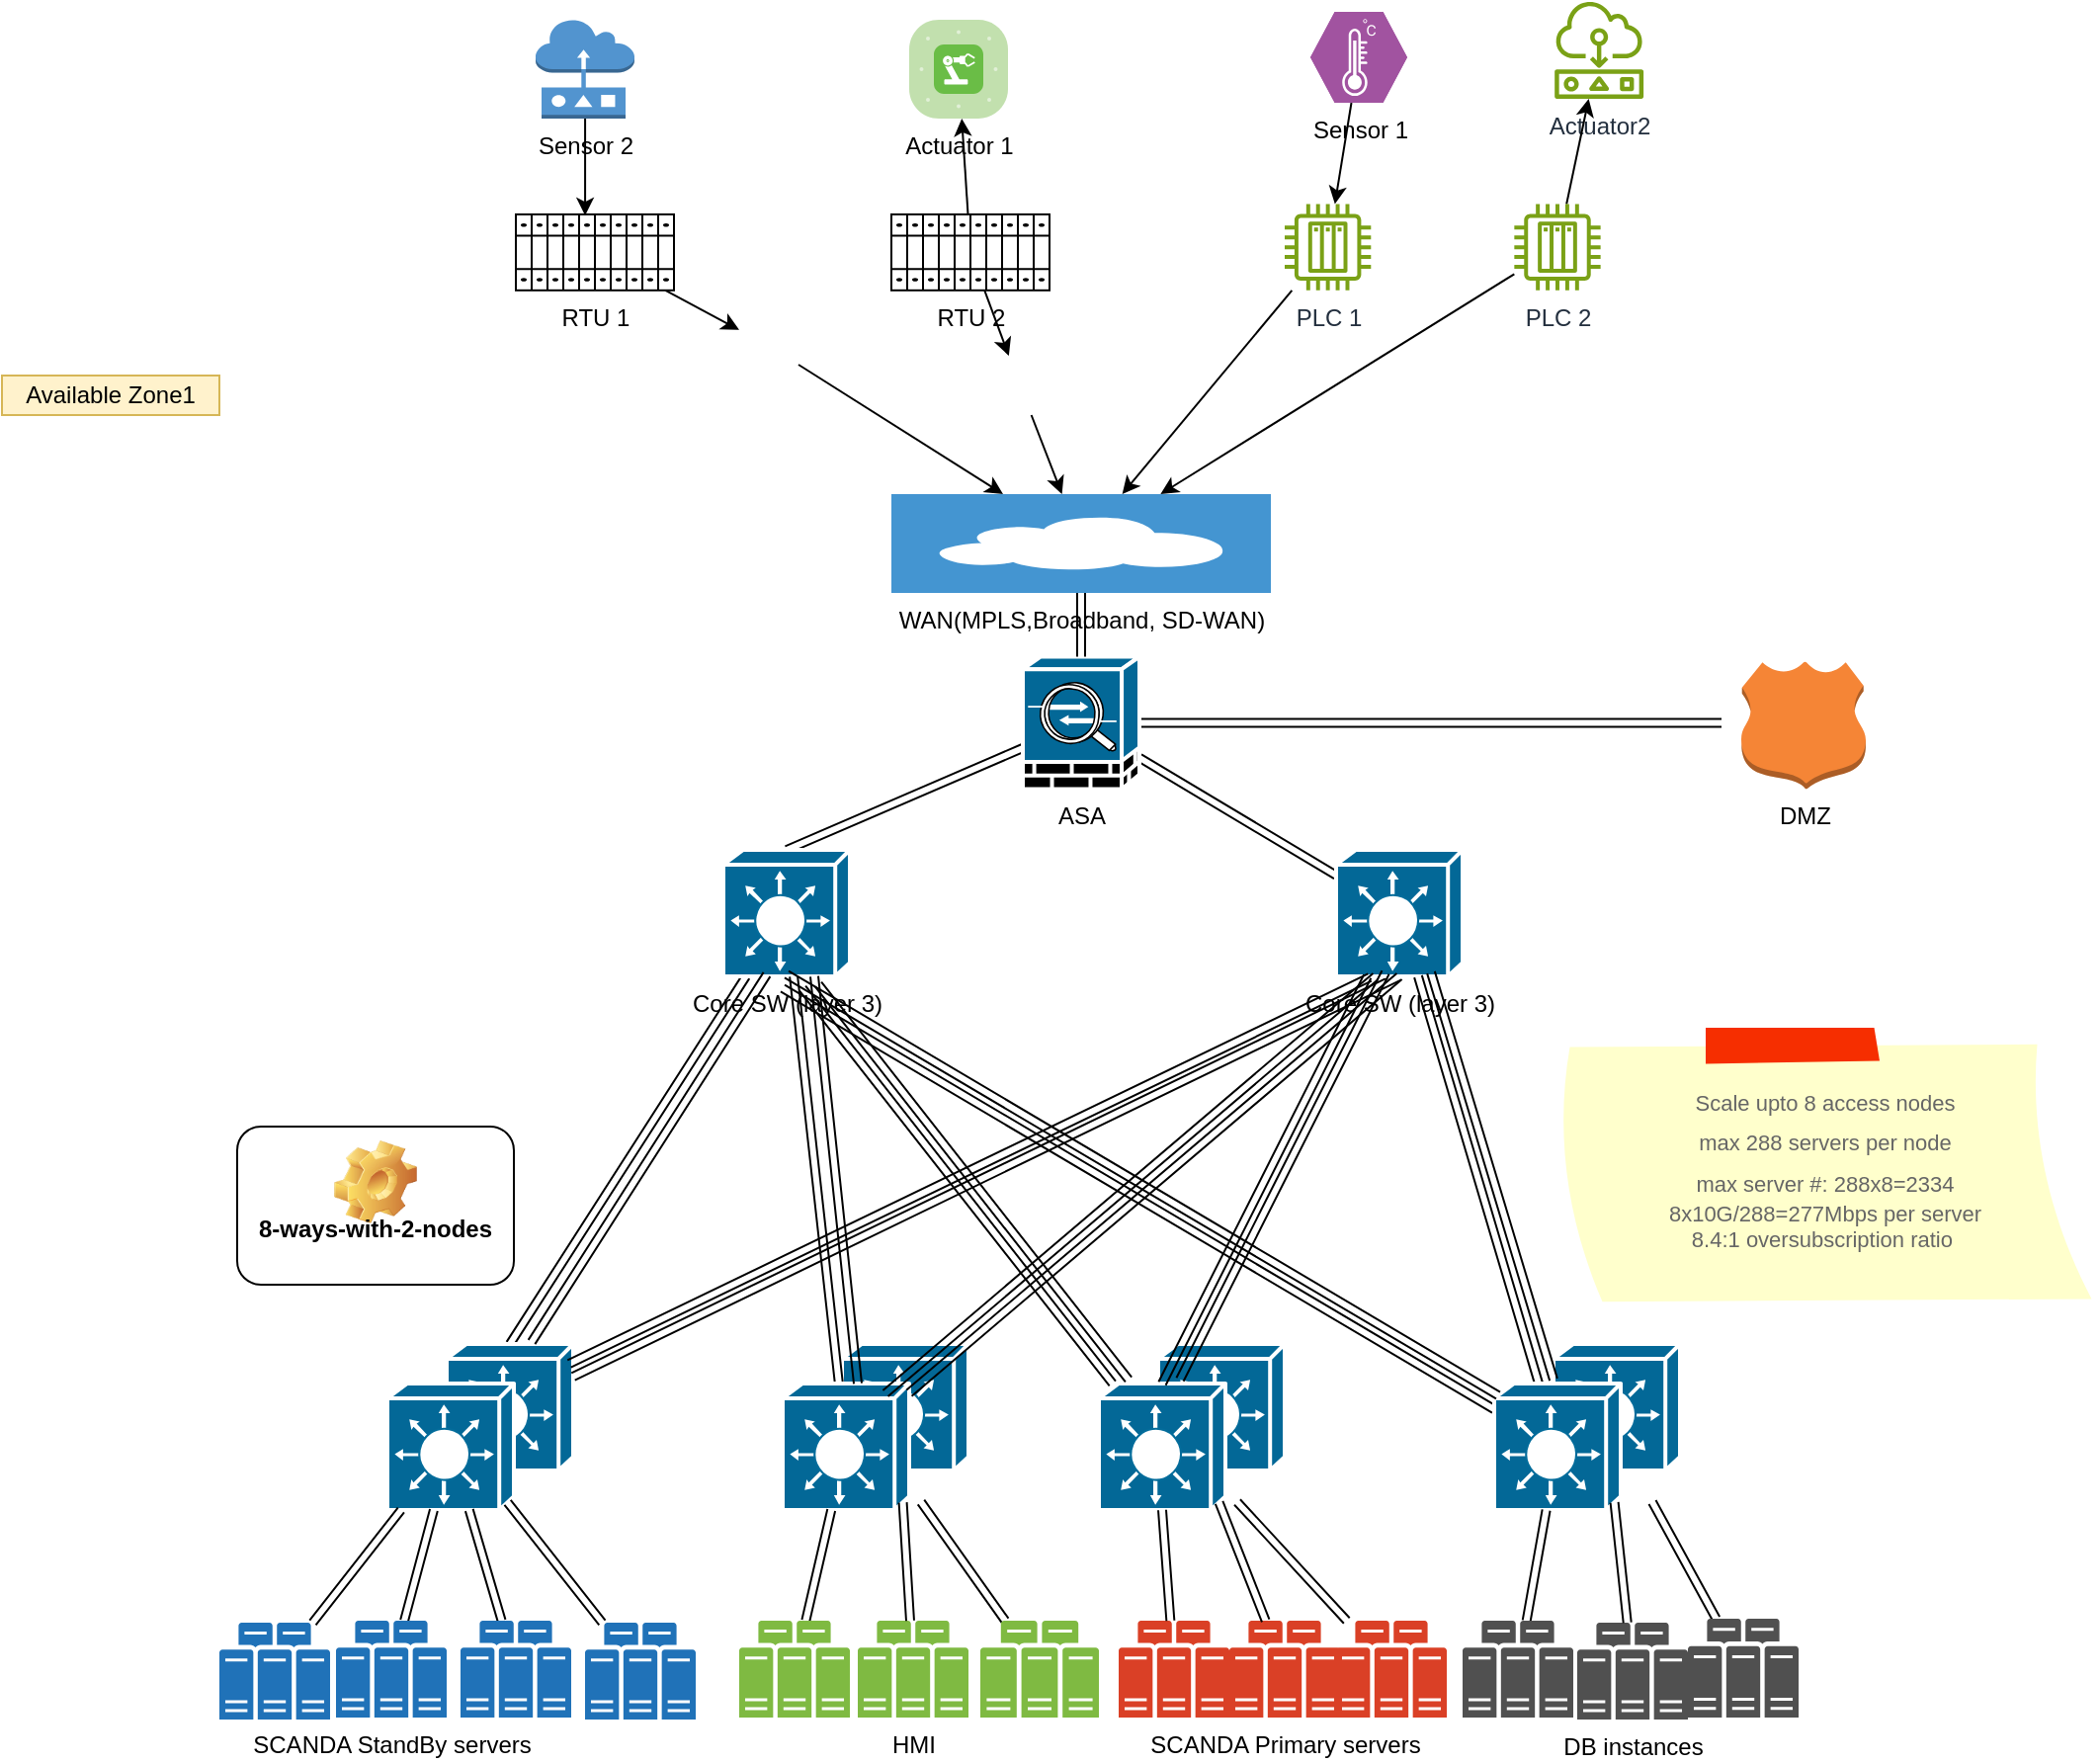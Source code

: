 <mxfile version="24.5.3" type="github">
  <diagram name="Page-1" id="822b0af5-4adb-64df-f703-e8dfc1f81529">
    <mxGraphModel dx="2324" dy="1588" grid="1" gridSize="10" guides="1" tooltips="1" connect="1" arrows="1" fold="1" page="1" pageScale="1" pageWidth="1100" pageHeight="850" background="none" math="0" shadow="0">
      <root>
        <mxCell id="0" />
        <mxCell id="1" parent="0" />
        <mxCell id="rNgzCEydJQi0zjgkLkP2-12" style="rounded=0;orthogonalLoop=1;jettySize=auto;html=1;exitX=0.5;exitY=0;exitDx=0;exitDy=0;exitPerimeter=0;shape=link;" parent="1" source="rNgzCEydJQi0zjgkLkP2-5" target="rNgzCEydJQi0zjgkLkP2-2" edge="1">
          <mxGeometry relative="1" as="geometry" />
        </mxCell>
        <mxCell id="rNgzCEydJQi0zjgkLkP2-5" value="" style="shape=mxgraph.cisco.switches.layer_3_switch;sketch=0;html=1;pointerEvents=1;dashed=0;fillColor=#036897;strokeColor=#ffffff;strokeWidth=2;verticalLabelPosition=bottom;verticalAlign=top;align=center;outlineConnect=0;" parent="1" vertex="1">
          <mxGeometry x="215" y="610" width="64" height="64" as="geometry" />
        </mxCell>
        <mxCell id="rNgzCEydJQi0zjgkLkP2-1" value="8-ways-with-2-nodes&lt;div&gt;&lt;br&gt;&lt;/div&gt;" style="label;whiteSpace=wrap;html=1;align=center;verticalAlign=bottom;spacingLeft=0;spacingBottom=4;imageAlign=center;imageVerticalAlign=top;image=img/clipart/Gear_128x128.png" parent="1" vertex="1">
          <mxGeometry x="109" y="500" width="140" height="80" as="geometry" />
        </mxCell>
        <mxCell id="kgxJePqGxtui9cHz7qdS-7" style="rounded=0;orthogonalLoop=1;jettySize=auto;html=1;exitX=0.5;exitY=0;exitDx=0;exitDy=0;exitPerimeter=0;shape=link;" edge="1" parent="1" source="rNgzCEydJQi0zjgkLkP2-2" target="kgxJePqGxtui9cHz7qdS-3">
          <mxGeometry relative="1" as="geometry" />
        </mxCell>
        <mxCell id="rNgzCEydJQi0zjgkLkP2-2" value="Core SW (layer 3)" style="shape=mxgraph.cisco.switches.layer_3_switch;sketch=0;html=1;pointerEvents=1;dashed=0;fillColor=#036897;strokeColor=#ffffff;strokeWidth=2;verticalLabelPosition=bottom;verticalAlign=top;align=center;outlineConnect=0;" parent="1" vertex="1">
          <mxGeometry x="355" y="360" width="64" height="64" as="geometry" />
        </mxCell>
        <mxCell id="rNgzCEydJQi0zjgkLkP2-14" style="rounded=0;orthogonalLoop=1;jettySize=auto;html=1;exitX=0.5;exitY=1;exitDx=0;exitDy=0;exitPerimeter=0;shape=link;" parent="1" source="rNgzCEydJQi0zjgkLkP2-3" target="rNgzCEydJQi0zjgkLkP2-5" edge="1">
          <mxGeometry relative="1" as="geometry" />
        </mxCell>
        <mxCell id="kgxJePqGxtui9cHz7qdS-8" style="rounded=0;orthogonalLoop=1;jettySize=auto;html=1;shape=link;" edge="1" parent="1" source="rNgzCEydJQi0zjgkLkP2-3" target="kgxJePqGxtui9cHz7qdS-3">
          <mxGeometry relative="1" as="geometry" />
        </mxCell>
        <mxCell id="rNgzCEydJQi0zjgkLkP2-3" value="Core SW (layer 3)" style="shape=mxgraph.cisco.switches.layer_3_switch;sketch=0;html=1;pointerEvents=1;dashed=0;fillColor=#036897;strokeColor=#ffffff;strokeWidth=2;verticalLabelPosition=bottom;verticalAlign=top;align=center;outlineConnect=0;" parent="1" vertex="1">
          <mxGeometry x="665" y="360" width="64" height="64" as="geometry" />
        </mxCell>
        <mxCell id="rNgzCEydJQi0zjgkLkP2-4" value="" style="shape=mxgraph.cisco.switches.layer_3_switch;sketch=0;html=1;pointerEvents=1;dashed=0;fillColor=#036897;strokeColor=#ffffff;strokeWidth=2;verticalLabelPosition=bottom;verticalAlign=top;align=center;outlineConnect=0;" parent="1" vertex="1">
          <mxGeometry x="185" y="630" width="64" height="64" as="geometry" />
        </mxCell>
        <mxCell id="rNgzCEydJQi0zjgkLkP2-6" value="" style="shape=mxgraph.cisco.switches.layer_3_switch;sketch=0;html=1;pointerEvents=1;dashed=0;fillColor=#036897;strokeColor=#ffffff;strokeWidth=2;verticalLabelPosition=bottom;verticalAlign=top;align=center;outlineConnect=0;" parent="1" vertex="1">
          <mxGeometry x="415" y="610" width="64" height="64" as="geometry" />
        </mxCell>
        <mxCell id="rNgzCEydJQi0zjgkLkP2-16" style="rounded=0;orthogonalLoop=1;jettySize=auto;html=1;shape=link;" parent="1" source="rNgzCEydJQi0zjgkLkP2-7" target="rNgzCEydJQi0zjgkLkP2-2" edge="1">
          <mxGeometry relative="1" as="geometry" />
        </mxCell>
        <mxCell id="rNgzCEydJQi0zjgkLkP2-7" value="" style="shape=mxgraph.cisco.switches.layer_3_switch;sketch=0;html=1;pointerEvents=1;dashed=0;fillColor=#036897;strokeColor=#ffffff;strokeWidth=2;verticalLabelPosition=bottom;verticalAlign=top;align=center;outlineConnect=0;" parent="1" vertex="1">
          <mxGeometry x="385" y="630" width="64" height="64" as="geometry" />
        </mxCell>
        <mxCell id="rNgzCEydJQi0zjgkLkP2-8" value="" style="shape=mxgraph.cisco.switches.layer_3_switch;sketch=0;html=1;pointerEvents=1;dashed=0;fillColor=#036897;strokeColor=#ffffff;strokeWidth=2;verticalLabelPosition=bottom;verticalAlign=top;align=center;outlineConnect=0;" parent="1" vertex="1">
          <mxGeometry x="575" y="610" width="64" height="64" as="geometry" />
        </mxCell>
        <mxCell id="rNgzCEydJQi0zjgkLkP2-20" style="rounded=0;orthogonalLoop=1;jettySize=auto;html=1;shape=link;" parent="1" source="rNgzCEydJQi0zjgkLkP2-9" edge="1">
          <mxGeometry relative="1" as="geometry">
            <mxPoint x="395" y="430" as="targetPoint" />
          </mxGeometry>
        </mxCell>
        <mxCell id="rNgzCEydJQi0zjgkLkP2-9" value="" style="shape=mxgraph.cisco.switches.layer_3_switch;sketch=0;html=1;pointerEvents=1;dashed=0;fillColor=#036897;strokeColor=#ffffff;strokeWidth=2;verticalLabelPosition=bottom;verticalAlign=top;align=center;outlineConnect=0;" parent="1" vertex="1">
          <mxGeometry x="545" y="630" width="64" height="64" as="geometry" />
        </mxCell>
        <mxCell id="rNgzCEydJQi0zjgkLkP2-10" value="" style="shape=mxgraph.cisco.switches.layer_3_switch;sketch=0;html=1;pointerEvents=1;dashed=0;fillColor=#036897;strokeColor=#ffffff;strokeWidth=2;verticalLabelPosition=bottom;verticalAlign=top;align=center;outlineConnect=0;" parent="1" vertex="1">
          <mxGeometry x="775" y="610" width="64" height="64" as="geometry" />
        </mxCell>
        <mxCell id="rNgzCEydJQi0zjgkLkP2-24" style="rounded=0;orthogonalLoop=1;jettySize=auto;html=1;shape=link;" parent="1" source="rNgzCEydJQi0zjgkLkP2-11" edge="1">
          <mxGeometry relative="1" as="geometry">
            <mxPoint x="385" y="430" as="targetPoint" />
          </mxGeometry>
        </mxCell>
        <mxCell id="rNgzCEydJQi0zjgkLkP2-26" style="rounded=0;orthogonalLoop=1;jettySize=auto;html=1;shape=link;" parent="1" source="rNgzCEydJQi0zjgkLkP2-11" target="rNgzCEydJQi0zjgkLkP2-3" edge="1">
          <mxGeometry relative="1" as="geometry" />
        </mxCell>
        <mxCell id="rNgzCEydJQi0zjgkLkP2-11" value="" style="shape=mxgraph.cisco.switches.layer_3_switch;sketch=0;html=1;pointerEvents=1;dashed=0;fillColor=#036897;strokeColor=#ffffff;strokeWidth=2;verticalLabelPosition=bottom;verticalAlign=top;align=center;outlineConnect=0;" parent="1" vertex="1">
          <mxGeometry x="745" y="630" width="64" height="64" as="geometry" />
        </mxCell>
        <mxCell id="rNgzCEydJQi0zjgkLkP2-13" style="rounded=0;orthogonalLoop=1;jettySize=auto;html=1;exitX=0.5;exitY=0;exitDx=0;exitDy=0;exitPerimeter=0;shape=link;" parent="1" edge="1">
          <mxGeometry relative="1" as="geometry">
            <mxPoint x="258" y="609" as="sourcePoint" />
            <mxPoint x="377" y="423" as="targetPoint" />
          </mxGeometry>
        </mxCell>
        <mxCell id="rNgzCEydJQi0zjgkLkP2-15" style="rounded=0;orthogonalLoop=1;jettySize=auto;html=1;shape=link;exitX=0.266;exitY=1.008;exitDx=0;exitDy=0;exitPerimeter=0;" parent="1" source="rNgzCEydJQi0zjgkLkP2-3" edge="1">
          <mxGeometry relative="1" as="geometry">
            <mxPoint x="685" y="420" as="sourcePoint" />
            <mxPoint x="277" y="620" as="targetPoint" />
          </mxGeometry>
        </mxCell>
        <mxCell id="rNgzCEydJQi0zjgkLkP2-17" style="rounded=0;orthogonalLoop=1;jettySize=auto;html=1;shape=link;" parent="1" edge="1">
          <mxGeometry relative="1" as="geometry">
            <mxPoint x="423" y="630" as="sourcePoint" />
            <mxPoint x="401" y="424" as="targetPoint" />
          </mxGeometry>
        </mxCell>
        <mxCell id="rNgzCEydJQi0zjgkLkP2-18" style="rounded=0;orthogonalLoop=1;jettySize=auto;html=1;shape=link;entryX=0.5;entryY=1;entryDx=0;entryDy=0;entryPerimeter=0;" parent="1" source="rNgzCEydJQi0zjgkLkP2-7" target="rNgzCEydJQi0zjgkLkP2-3" edge="1">
          <mxGeometry relative="1" as="geometry">
            <mxPoint x="433" y="650" as="sourcePoint" />
            <mxPoint x="411" y="444" as="targetPoint" />
          </mxGeometry>
        </mxCell>
        <mxCell id="rNgzCEydJQi0zjgkLkP2-19" style="rounded=0;orthogonalLoop=1;jettySize=auto;html=1;shape=link;entryX=0.5;entryY=1;entryDx=0;entryDy=0;entryPerimeter=0;" parent="1" edge="1">
          <mxGeometry relative="1" as="geometry">
            <mxPoint x="437" y="635" as="sourcePoint" />
            <mxPoint x="685" y="424" as="targetPoint" />
          </mxGeometry>
        </mxCell>
        <mxCell id="rNgzCEydJQi0zjgkLkP2-21" style="rounded=0;orthogonalLoop=1;jettySize=auto;html=1;shape=link;" parent="1" edge="1">
          <mxGeometry relative="1" as="geometry">
            <mxPoint x="403" y="428" as="targetPoint" />
            <mxPoint x="560" y="628" as="sourcePoint" />
          </mxGeometry>
        </mxCell>
        <mxCell id="rNgzCEydJQi0zjgkLkP2-22" style="rounded=0;orthogonalLoop=1;jettySize=auto;html=1;shape=link;" parent="1" target="rNgzCEydJQi0zjgkLkP2-3" edge="1">
          <mxGeometry relative="1" as="geometry">
            <mxPoint x="420" y="430" as="targetPoint" />
            <mxPoint x="577" y="630" as="sourcePoint" />
          </mxGeometry>
        </mxCell>
        <mxCell id="rNgzCEydJQi0zjgkLkP2-23" style="rounded=0;orthogonalLoop=1;jettySize=auto;html=1;shape=link;" parent="1" edge="1">
          <mxGeometry relative="1" as="geometry">
            <mxPoint x="690" y="422" as="targetPoint" />
            <mxPoint x="586" y="628" as="sourcePoint" />
          </mxGeometry>
        </mxCell>
        <mxCell id="rNgzCEydJQi0zjgkLkP2-25" style="rounded=0;orthogonalLoop=1;jettySize=auto;html=1;shape=link;" parent="1" edge="1">
          <mxGeometry relative="1" as="geometry">
            <mxPoint x="387" y="423" as="targetPoint" />
            <mxPoint x="747" y="636" as="sourcePoint" />
          </mxGeometry>
        </mxCell>
        <mxCell id="rNgzCEydJQi0zjgkLkP2-27" style="rounded=0;orthogonalLoop=1;jettySize=auto;html=1;shape=link;" parent="1" edge="1">
          <mxGeometry relative="1" as="geometry">
            <mxPoint x="775" y="628" as="sourcePoint" />
            <mxPoint x="713" y="422" as="targetPoint" />
          </mxGeometry>
        </mxCell>
        <mxCell id="rNgzCEydJQi0zjgkLkP2-34" style="rounded=0;orthogonalLoop=1;jettySize=auto;html=1;shape=link;" parent="1" source="rNgzCEydJQi0zjgkLkP2-28" target="rNgzCEydJQi0zjgkLkP2-4" edge="1">
          <mxGeometry relative="1" as="geometry" />
        </mxCell>
        <mxCell id="rNgzCEydJQi0zjgkLkP2-28" value="SCANDA StandBy servers" style="sketch=0;pointerEvents=1;shadow=0;dashed=0;html=1;strokeColor=none;fillColor=#505050;labelPosition=center;verticalLabelPosition=bottom;verticalAlign=top;outlineConnect=0;align=center;shape=mxgraph.office.servers.server_farm;fillColor=#2072B8;" parent="1" vertex="1">
          <mxGeometry x="159" y="750" width="56" height="49" as="geometry" />
        </mxCell>
        <mxCell id="rNgzCEydJQi0zjgkLkP2-35" style="rounded=0;orthogonalLoop=1;jettySize=auto;html=1;shape=link;" parent="1" source="rNgzCEydJQi0zjgkLkP2-30" target="rNgzCEydJQi0zjgkLkP2-4" edge="1">
          <mxGeometry relative="1" as="geometry" />
        </mxCell>
        <mxCell id="rNgzCEydJQi0zjgkLkP2-30" value="" style="sketch=0;pointerEvents=1;shadow=0;dashed=0;html=1;strokeColor=none;fillColor=#505050;labelPosition=center;verticalLabelPosition=bottom;verticalAlign=top;outlineConnect=0;align=center;shape=mxgraph.office.servers.server_farm;fillColor=#2072B8;" parent="1" vertex="1">
          <mxGeometry x="222" y="750" width="56" height="49" as="geometry" />
        </mxCell>
        <mxCell id="rNgzCEydJQi0zjgkLkP2-33" style="rounded=0;orthogonalLoop=1;jettySize=auto;html=1;shape=link;" parent="1" source="rNgzCEydJQi0zjgkLkP2-31" target="rNgzCEydJQi0zjgkLkP2-4" edge="1">
          <mxGeometry relative="1" as="geometry" />
        </mxCell>
        <mxCell id="rNgzCEydJQi0zjgkLkP2-31" value="" style="sketch=0;pointerEvents=1;shadow=0;dashed=0;html=1;strokeColor=none;fillColor=#505050;labelPosition=center;verticalLabelPosition=bottom;verticalAlign=top;outlineConnect=0;align=center;shape=mxgraph.office.servers.server_farm;fillColor=#2072B8;" parent="1" vertex="1">
          <mxGeometry x="100" y="751" width="56" height="49" as="geometry" />
        </mxCell>
        <mxCell id="rNgzCEydJQi0zjgkLkP2-32" value="" style="sketch=0;pointerEvents=1;shadow=0;dashed=0;html=1;strokeColor=none;fillColor=#505050;labelPosition=center;verticalLabelPosition=bottom;verticalAlign=top;outlineConnect=0;align=center;shape=mxgraph.office.servers.server_farm;fillColor=#2072B8;" parent="1" vertex="1">
          <mxGeometry x="285" y="751" width="56" height="49" as="geometry" />
        </mxCell>
        <mxCell id="rNgzCEydJQi0zjgkLkP2-36" style="rounded=0;orthogonalLoop=1;jettySize=auto;html=1;entryX=0.95;entryY=0.94;entryDx=0;entryDy=0;entryPerimeter=0;shape=link;" parent="1" source="rNgzCEydJQi0zjgkLkP2-32" target="rNgzCEydJQi0zjgkLkP2-4" edge="1">
          <mxGeometry relative="1" as="geometry" />
        </mxCell>
        <mxCell id="rNgzCEydJQi0zjgkLkP2-47" style="rounded=0;orthogonalLoop=1;jettySize=auto;html=1;shape=link;" parent="1" source="rNgzCEydJQi0zjgkLkP2-37" target="rNgzCEydJQi0zjgkLkP2-7" edge="1">
          <mxGeometry relative="1" as="geometry" />
        </mxCell>
        <mxCell id="rNgzCEydJQi0zjgkLkP2-37" value="" style="sketch=0;pointerEvents=1;shadow=0;dashed=0;html=1;strokeColor=none;fillColor=#505050;labelPosition=center;verticalLabelPosition=bottom;verticalAlign=top;outlineConnect=0;align=center;shape=mxgraph.office.servers.server_farm;fillColor=#7FBA42;" parent="1" vertex="1">
          <mxGeometry x="363" y="750" width="56" height="49" as="geometry" />
        </mxCell>
        <mxCell id="rNgzCEydJQi0zjgkLkP2-38" value="HMI" style="sketch=0;pointerEvents=1;shadow=0;dashed=0;html=1;strokeColor=none;fillColor=#505050;labelPosition=center;verticalLabelPosition=bottom;verticalAlign=top;outlineConnect=0;align=center;shape=mxgraph.office.servers.server_farm;fillColor=#7FBA42;" parent="1" vertex="1">
          <mxGeometry x="423" y="750" width="56" height="49" as="geometry" />
        </mxCell>
        <mxCell id="rNgzCEydJQi0zjgkLkP2-49" style="rounded=0;orthogonalLoop=1;jettySize=auto;html=1;shape=link;" parent="1" source="rNgzCEydJQi0zjgkLkP2-39" edge="1">
          <mxGeometry relative="1" as="geometry">
            <mxPoint x="455" y="690" as="targetPoint" />
          </mxGeometry>
        </mxCell>
        <mxCell id="rNgzCEydJQi0zjgkLkP2-39" value="" style="sketch=0;pointerEvents=1;shadow=0;dashed=0;html=1;strokeColor=none;fillColor=#505050;labelPosition=center;verticalLabelPosition=bottom;verticalAlign=top;outlineConnect=0;align=center;shape=mxgraph.office.servers.server_farm;fillColor=#7FBA42;" parent="1" vertex="1">
          <mxGeometry x="485" y="750" width="60" height="49" as="geometry" />
        </mxCell>
        <mxCell id="rNgzCEydJQi0zjgkLkP2-41" value="" style="sketch=0;pointerEvents=1;shadow=0;dashed=0;html=1;strokeColor=none;fillColor=#505050;labelPosition=center;verticalLabelPosition=bottom;verticalAlign=top;outlineConnect=0;align=center;shape=mxgraph.office.servers.server_farm;fillColor=#DA4026;" parent="1" vertex="1">
          <mxGeometry x="555" y="750" width="56" height="49" as="geometry" />
        </mxCell>
        <mxCell id="rNgzCEydJQi0zjgkLkP2-42" value="SCANDA Primary servers" style="sketch=0;pointerEvents=1;shadow=0;dashed=0;html=1;strokeColor=none;fillColor=#505050;labelPosition=center;verticalLabelPosition=bottom;verticalAlign=top;outlineConnect=0;align=center;shape=mxgraph.office.servers.server_farm;fillColor=#DA4026;" parent="1" vertex="1">
          <mxGeometry x="611" y="750" width="56" height="49" as="geometry" />
        </mxCell>
        <mxCell id="rNgzCEydJQi0zjgkLkP2-52" style="rounded=0;orthogonalLoop=1;jettySize=auto;html=1;shape=link;" parent="1" source="rNgzCEydJQi0zjgkLkP2-43" edge="1">
          <mxGeometry relative="1" as="geometry">
            <mxPoint x="615" y="690" as="targetPoint" />
          </mxGeometry>
        </mxCell>
        <mxCell id="rNgzCEydJQi0zjgkLkP2-43" value="" style="sketch=0;pointerEvents=1;shadow=0;dashed=0;html=1;strokeColor=none;fillColor=#505050;labelPosition=center;verticalLabelPosition=bottom;verticalAlign=top;outlineConnect=0;align=center;shape=mxgraph.office.servers.server_farm;fillColor=#DA4026;" parent="1" vertex="1">
          <mxGeometry x="665" y="750" width="56" height="49" as="geometry" />
        </mxCell>
        <mxCell id="rNgzCEydJQi0zjgkLkP2-53" style="rounded=0;orthogonalLoop=1;jettySize=auto;html=1;shape=link;" parent="1" source="rNgzCEydJQi0zjgkLkP2-44" target="rNgzCEydJQi0zjgkLkP2-11" edge="1">
          <mxGeometry relative="1" as="geometry" />
        </mxCell>
        <mxCell id="rNgzCEydJQi0zjgkLkP2-44" value="" style="sketch=0;pointerEvents=1;shadow=0;dashed=0;html=1;strokeColor=none;fillColor=#505050;labelPosition=center;verticalLabelPosition=bottom;verticalAlign=top;outlineConnect=0;align=center;shape=mxgraph.office.servers.server_farm;" parent="1" vertex="1">
          <mxGeometry x="729" y="750" width="56" height="49" as="geometry" />
        </mxCell>
        <mxCell id="rNgzCEydJQi0zjgkLkP2-45" value="DB instances" style="sketch=0;pointerEvents=1;shadow=0;dashed=0;html=1;strokeColor=none;fillColor=#505050;labelPosition=center;verticalLabelPosition=bottom;verticalAlign=top;outlineConnect=0;align=center;shape=mxgraph.office.servers.server_farm;" parent="1" vertex="1">
          <mxGeometry x="787" y="751" width="56" height="49" as="geometry" />
        </mxCell>
        <mxCell id="rNgzCEydJQi0zjgkLkP2-55" style="rounded=0;orthogonalLoop=1;jettySize=auto;html=1;shape=link;" parent="1" source="rNgzCEydJQi0zjgkLkP2-46" edge="1">
          <mxGeometry relative="1" as="geometry">
            <mxPoint x="825" y="690" as="targetPoint" />
          </mxGeometry>
        </mxCell>
        <mxCell id="rNgzCEydJQi0zjgkLkP2-46" value="" style="sketch=0;pointerEvents=1;shadow=0;dashed=0;html=1;strokeColor=none;fillColor=#505050;labelPosition=center;verticalLabelPosition=bottom;verticalAlign=top;outlineConnect=0;align=center;shape=mxgraph.office.servers.server_farm;" parent="1" vertex="1">
          <mxGeometry x="843" y="749" width="56" height="50" as="geometry" />
        </mxCell>
        <mxCell id="rNgzCEydJQi0zjgkLkP2-48" style="rounded=0;orthogonalLoop=1;jettySize=auto;html=1;entryX=0.95;entryY=0.94;entryDx=0;entryDy=0;entryPerimeter=0;shape=link;" parent="1" source="rNgzCEydJQi0zjgkLkP2-38" target="rNgzCEydJQi0zjgkLkP2-7" edge="1">
          <mxGeometry relative="1" as="geometry" />
        </mxCell>
        <mxCell id="rNgzCEydJQi0zjgkLkP2-50" style="rounded=0;orthogonalLoop=1;jettySize=auto;html=1;entryX=0.5;entryY=1;entryDx=0;entryDy=0;entryPerimeter=0;shape=link;" parent="1" source="rNgzCEydJQi0zjgkLkP2-41" target="rNgzCEydJQi0zjgkLkP2-9" edge="1">
          <mxGeometry relative="1" as="geometry" />
        </mxCell>
        <mxCell id="rNgzCEydJQi0zjgkLkP2-51" style="rounded=0;orthogonalLoop=1;jettySize=auto;html=1;entryX=0.95;entryY=0.94;entryDx=0;entryDy=0;entryPerimeter=0;shape=link;" parent="1" source="rNgzCEydJQi0zjgkLkP2-42" target="rNgzCEydJQi0zjgkLkP2-9" edge="1">
          <mxGeometry relative="1" as="geometry" />
        </mxCell>
        <mxCell id="rNgzCEydJQi0zjgkLkP2-54" style="rounded=0;orthogonalLoop=1;jettySize=auto;html=1;entryX=0.95;entryY=0.94;entryDx=0;entryDy=0;entryPerimeter=0;shape=link;" parent="1" source="rNgzCEydJQi0zjgkLkP2-45" target="rNgzCEydJQi0zjgkLkP2-11" edge="1">
          <mxGeometry relative="1" as="geometry" />
        </mxCell>
        <mxCell id="rNgzCEydJQi0zjgkLkP2-56" value="&lt;font style=&quot;font-size: 11px;&quot;&gt;Scale upto 8 access nodes&lt;br&gt;max 288 servers per node&lt;br&gt;max server #: 288x8=2334&lt;/font&gt;&lt;div style=&quot;font-size: 11px;&quot;&gt;&lt;font style=&quot;font-size: 11px;&quot;&gt;8x10G/288=277Mbps per server&lt;/font&gt;&lt;/div&gt;&lt;div style=&quot;font-size: 11px;&quot;&gt;&lt;font style=&quot;font-size: 11px;&quot;&gt;8.4:1 oversubscription ratio&amp;nbsp;&lt;/font&gt;&lt;/div&gt;" style="strokeWidth=1;shadow=0;dashed=0;align=center;html=1;shape=mxgraph.mockup.text.stickyNote2;fontColor=#666666;mainText=;fontSize=17;whiteSpace=wrap;fillColor=#ffffcc;strokeColor=#F62E00;" parent="1" vertex="1">
          <mxGeometry x="775" y="450" width="275" height="140" as="geometry" />
        </mxCell>
        <mxCell id="kgxJePqGxtui9cHz7qdS-1" value="WAN(MPLS,Broadband, SD-WAN)" style="pointerEvents=1;shadow=0;dashed=0;html=1;strokeColor=none;fillColor=#4495D1;labelPosition=center;verticalLabelPosition=bottom;verticalAlign=top;align=center;outlineConnect=0;shape=mxgraph.veeam.2d.wan_accelerator;" vertex="1" parent="1">
          <mxGeometry x="440" y="180" width="192" height="50" as="geometry" />
        </mxCell>
        <mxCell id="kgxJePqGxtui9cHz7qdS-2" value="DMZ" style="outlineConnect=0;dashed=0;verticalLabelPosition=bottom;verticalAlign=top;align=center;html=1;shape=mxgraph.aws3.hosted_zone;fillColor=#F58536;gradientColor=none;" vertex="1" parent="1">
          <mxGeometry x="870" y="264.75" width="63" height="64.5" as="geometry" />
        </mxCell>
        <mxCell id="kgxJePqGxtui9cHz7qdS-6" style="rounded=0;orthogonalLoop=1;jettySize=auto;html=1;shape=link;" edge="1" parent="1" source="kgxJePqGxtui9cHz7qdS-3">
          <mxGeometry relative="1" as="geometry">
            <mxPoint x="860" y="295.75" as="targetPoint" />
          </mxGeometry>
        </mxCell>
        <mxCell id="kgxJePqGxtui9cHz7qdS-3" value="ASA" style="shape=mxgraph.cisco.misc.asa_5500;html=1;pointerEvents=1;dashed=0;fillColor=#036897;strokeColor=#ffffff;strokeWidth=2;verticalLabelPosition=bottom;verticalAlign=top;align=center;outlineConnect=0;" vertex="1" parent="1">
          <mxGeometry x="506.5" y="262.25" width="59" height="67" as="geometry" />
        </mxCell>
        <mxCell id="kgxJePqGxtui9cHz7qdS-9" style="rounded=0;orthogonalLoop=1;jettySize=auto;html=1;entryX=0.5;entryY=0;entryDx=0;entryDy=0;entryPerimeter=0;shape=link;" edge="1" parent="1" source="kgxJePqGxtui9cHz7qdS-1" target="kgxJePqGxtui9cHz7qdS-3">
          <mxGeometry relative="1" as="geometry" />
        </mxCell>
        <mxCell id="kgxJePqGxtui9cHz7qdS-10" value="Available Zone1&lt;div&gt;&lt;br&gt;&lt;/div&gt;" style="text;html=1;strokeColor=#d6b656;fillColor=#fff2cc;align=center;verticalAlign=middle;whiteSpace=wrap;overflow=hidden;" vertex="1" parent="1">
          <mxGeometry x="-10" y="120" width="110" height="20" as="geometry" />
        </mxCell>
        <mxCell id="kgxJePqGxtui9cHz7qdS-33" style="rounded=0;orthogonalLoop=1;jettySize=auto;html=1;" edge="1" parent="1" source="kgxJePqGxtui9cHz7qdS-13" target="kgxJePqGxtui9cHz7qdS-18">
          <mxGeometry relative="1" as="geometry" />
        </mxCell>
        <mxCell id="kgxJePqGxtui9cHz7qdS-13" value="Sensor 1" style="verticalLabelPosition=bottom;sketch=0;html=1;fillColor=#A153A0;strokeColor=#ffffff;verticalAlign=top;align=center;points=[[0,0.5,0],[0.125,0.25,0],[0.25,0,0],[0.5,0,0],[0.75,0,0],[0.875,0.25,0],[1,0.5,0],[0.875,0.75,0],[0.75,1,0],[0.5,1,0],[0.125,0.75,0]];pointerEvents=1;shape=mxgraph.cisco_safe.compositeIcon;bgIcon=mxgraph.cisco_safe.design.blank_device;resIcon=mxgraph.cisco_safe.design.sensor;" vertex="1" parent="1">
          <mxGeometry x="652" y="-64" width="49" height="46" as="geometry" />
        </mxCell>
        <mxCell id="kgxJePqGxtui9cHz7qdS-14" value="Actuator 1" style="verticalLabelPosition=bottom;sketch=0;html=1;fillColor=#6ABD46;strokeColor=#ffffff;verticalAlign=top;align=center;points=[[0.085,0.085,0],[0.915,0.085,0],[0.915,0.915,0],[0.085,0.915,0],[0.25,0,0],[0.5,0,0],[0.75,0,0],[1,0.25,0],[1,0.5,0],[1,0.75,0],[0.75,1,0],[0.5,1,0],[0.25,1,0],[0,0.75,0],[0,0.5,0],[0,0.25,0]];pointerEvents=1;shape=mxgraph.cisco_safe.compositeIcon;bgIcon=mxgraph.cisco_safe.architecture.generic_appliance;resIcon=mxgraph.cisco_safe.architecture.actuator;" vertex="1" parent="1">
          <mxGeometry x="449" y="-60" width="50" height="50" as="geometry" />
        </mxCell>
        <mxCell id="kgxJePqGxtui9cHz7qdS-15" value="Actuator2" style="sketch=0;outlineConnect=0;fontColor=#232F3E;gradientColor=none;fillColor=#7AA116;strokeColor=none;dashed=0;verticalLabelPosition=bottom;verticalAlign=top;align=center;html=1;fontSize=12;fontStyle=0;aspect=fixed;pointerEvents=1;shape=mxgraph.aws4.actuator;" vertex="1" parent="1">
          <mxGeometry x="775" y="-70" width="46.15" height="50" as="geometry" />
        </mxCell>
        <mxCell id="kgxJePqGxtui9cHz7qdS-16" value="Sensor 2" style="outlineConnect=0;dashed=0;verticalLabelPosition=bottom;verticalAlign=top;align=center;html=1;shape=mxgraph.aws3.sensor;fillColor=#5294CF;gradientColor=none;" vertex="1" parent="1">
          <mxGeometry x="260" y="-60" width="50" height="50" as="geometry" />
        </mxCell>
        <mxCell id="kgxJePqGxtui9cHz7qdS-26" style="rounded=0;orthogonalLoop=1;jettySize=auto;html=1;" edge="1" parent="1" source="kgxJePqGxtui9cHz7qdS-36" target="kgxJePqGxtui9cHz7qdS-1">
          <mxGeometry relative="1" as="geometry" />
        </mxCell>
        <mxCell id="kgxJePqGxtui9cHz7qdS-17" value="RTU 1" style="verticalLabelPosition=bottom;dashed=0;shadow=0;html=1;align=center;verticalAlign=top;shape=mxgraph.cabinets.terminal_4mm2_x10;" vertex="1" parent="1">
          <mxGeometry x="250" y="38.48" width="80" height="38.42" as="geometry" />
        </mxCell>
        <mxCell id="kgxJePqGxtui9cHz7qdS-19" value="" style="rounded=0;orthogonalLoop=1;jettySize=auto;html=1;" edge="1" parent="1" source="kgxJePqGxtui9cHz7qdS-18" target="kgxJePqGxtui9cHz7qdS-1">
          <mxGeometry relative="1" as="geometry" />
        </mxCell>
        <mxCell id="kgxJePqGxtui9cHz7qdS-18" value="PLC 1" style="sketch=0;outlineConnect=0;fontColor=#232F3E;gradientColor=none;fillColor=#7AA116;strokeColor=none;dashed=0;verticalLabelPosition=bottom;verticalAlign=top;align=center;html=1;fontSize=12;fontStyle=0;aspect=fixed;pointerEvents=1;shape=mxgraph.aws4.iot_thing_plc;" vertex="1" parent="1">
          <mxGeometry x="639" y="33.25" width="43.65" height="43.65" as="geometry" />
        </mxCell>
        <mxCell id="kgxJePqGxtui9cHz7qdS-23" style="rounded=0;orthogonalLoop=1;jettySize=auto;html=1;" edge="1" parent="1" source="kgxJePqGxtui9cHz7qdS-20" target="kgxJePqGxtui9cHz7qdS-1">
          <mxGeometry relative="1" as="geometry" />
        </mxCell>
        <mxCell id="kgxJePqGxtui9cHz7qdS-30" style="rounded=0;orthogonalLoop=1;jettySize=auto;html=1;" edge="1" parent="1" source="kgxJePqGxtui9cHz7qdS-20" target="kgxJePqGxtui9cHz7qdS-15">
          <mxGeometry relative="1" as="geometry" />
        </mxCell>
        <mxCell id="kgxJePqGxtui9cHz7qdS-20" value="PLC 2" style="sketch=0;outlineConnect=0;fontColor=#232F3E;gradientColor=none;fillColor=#7AA116;strokeColor=none;dashed=0;verticalLabelPosition=bottom;verticalAlign=top;align=center;html=1;fontSize=12;fontStyle=0;aspect=fixed;pointerEvents=1;shape=mxgraph.aws4.iot_thing_plc;" vertex="1" parent="1">
          <mxGeometry x="755.17" y="33.25" width="43.65" height="43.65" as="geometry" />
        </mxCell>
        <mxCell id="kgxJePqGxtui9cHz7qdS-27" style="rounded=0;orthogonalLoop=1;jettySize=auto;html=1;" edge="1" parent="1" source="kgxJePqGxtui9cHz7qdS-38" target="kgxJePqGxtui9cHz7qdS-1">
          <mxGeometry relative="1" as="geometry">
            <mxPoint x="539" y="170" as="targetPoint" />
          </mxGeometry>
        </mxCell>
        <mxCell id="kgxJePqGxtui9cHz7qdS-28" style="rounded=0;orthogonalLoop=1;jettySize=auto;html=1;" edge="1" parent="1" source="kgxJePqGxtui9cHz7qdS-24" target="kgxJePqGxtui9cHz7qdS-14">
          <mxGeometry relative="1" as="geometry" />
        </mxCell>
        <mxCell id="kgxJePqGxtui9cHz7qdS-24" value="RTU 2" style="verticalLabelPosition=bottom;dashed=0;shadow=0;html=1;align=center;verticalAlign=top;shape=mxgraph.cabinets.terminal_4mm2_x10;" vertex="1" parent="1">
          <mxGeometry x="440" y="38.48" width="80" height="38.42" as="geometry" />
        </mxCell>
        <mxCell id="kgxJePqGxtui9cHz7qdS-32" style="edgeStyle=orthogonalEdgeStyle;rounded=0;orthogonalLoop=1;jettySize=auto;html=1;entryX=0.438;entryY=0.014;entryDx=0;entryDy=0;entryPerimeter=0;" edge="1" parent="1" source="kgxJePqGxtui9cHz7qdS-16" target="kgxJePqGxtui9cHz7qdS-17">
          <mxGeometry relative="1" as="geometry" />
        </mxCell>
        <mxCell id="kgxJePqGxtui9cHz7qdS-37" value="" style="rounded=0;orthogonalLoop=1;jettySize=auto;html=1;" edge="1" parent="1" source="kgxJePqGxtui9cHz7qdS-17" target="kgxJePqGxtui9cHz7qdS-36">
          <mxGeometry relative="1" as="geometry">
            <mxPoint x="444" y="77" as="sourcePoint" />
            <mxPoint x="518" y="180" as="targetPoint" />
          </mxGeometry>
        </mxCell>
        <mxCell id="kgxJePqGxtui9cHz7qdS-36" value="" style="shape=image;html=1;verticalAlign=top;verticalLabelPosition=bottom;labelBackgroundColor=#ffffff;imageAspect=0;aspect=fixed;image=https://cdn1.iconfinder.com/data/icons/iconoir-vol-1/24/antenna-128.png" vertex="1" parent="1">
          <mxGeometry x="363" y="90" width="30" height="30" as="geometry" />
        </mxCell>
        <mxCell id="kgxJePqGxtui9cHz7qdS-40" value="" style="rounded=0;orthogonalLoop=1;jettySize=auto;html=1;" edge="1" parent="1" source="kgxJePqGxtui9cHz7qdS-24" target="kgxJePqGxtui9cHz7qdS-38">
          <mxGeometry relative="1" as="geometry">
            <mxPoint x="526" y="180" as="targetPoint" />
            <mxPoint x="487" y="77" as="sourcePoint" />
          </mxGeometry>
        </mxCell>
        <mxCell id="kgxJePqGxtui9cHz7qdS-38" value="" style="shape=image;html=1;verticalAlign=top;verticalLabelPosition=bottom;labelBackgroundColor=#ffffff;imageAspect=0;aspect=fixed;image=https://cdn1.iconfinder.com/data/icons/iconoir-vol-1/24/antenna-128.png" vertex="1" parent="1">
          <mxGeometry x="490" y="110" width="30" height="30" as="geometry" />
        </mxCell>
      </root>
    </mxGraphModel>
  </diagram>
</mxfile>
